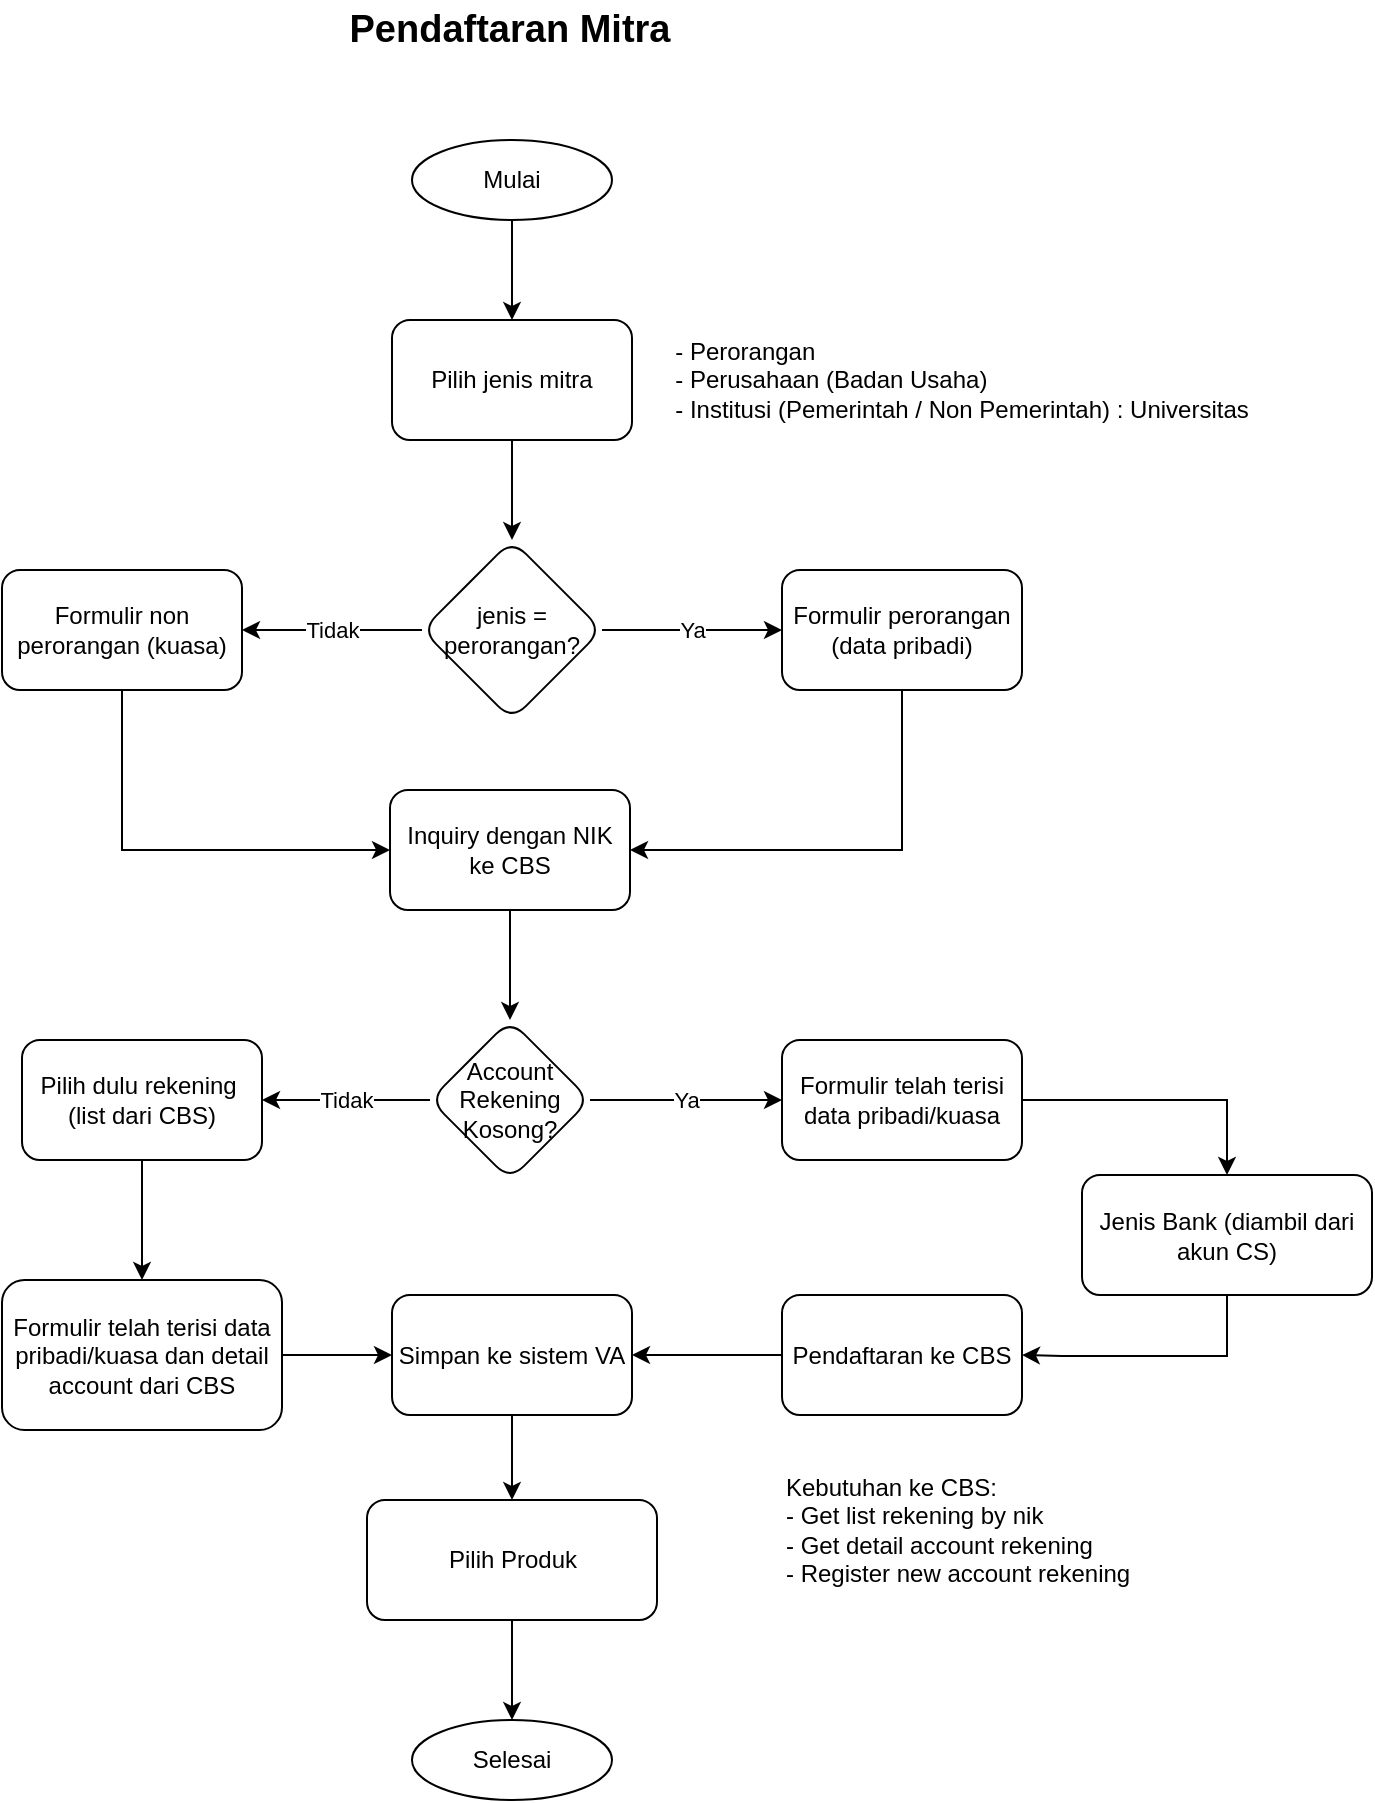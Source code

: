 <mxfile version="18.0.3" type="github">
  <diagram id="C5RBs43oDa-KdzZeNtuy" name="Page-1">
    <mxGraphModel dx="1422" dy="786" grid="1" gridSize="10" guides="1" tooltips="1" connect="1" arrows="1" fold="1" page="1" pageScale="1" pageWidth="827" pageHeight="1169" math="0" shadow="0">
      <root>
        <mxCell id="WIyWlLk6GJQsqaUBKTNV-0" />
        <mxCell id="WIyWlLk6GJQsqaUBKTNV-1" parent="WIyWlLk6GJQsqaUBKTNV-0" />
        <mxCell id="UypmD_oqZ5udSKEsgVMp-0" value="&lt;b&gt;&lt;font style=&quot;font-size: 19px;&quot;&gt;Pendaftaran Mitra&lt;/font&gt;&lt;/b&gt;" style="text;html=1;strokeColor=none;fillColor=none;align=center;verticalAlign=middle;whiteSpace=wrap;rounded=0;" vertex="1" parent="WIyWlLk6GJQsqaUBKTNV-1">
          <mxGeometry x="234" y="110" width="240" height="30" as="geometry" />
        </mxCell>
        <mxCell id="UypmD_oqZ5udSKEsgVMp-4" value="" style="edgeStyle=orthogonalEdgeStyle;rounded=0;orthogonalLoop=1;jettySize=auto;html=1;" edge="1" parent="WIyWlLk6GJQsqaUBKTNV-1" source="UypmD_oqZ5udSKEsgVMp-2" target="UypmD_oqZ5udSKEsgVMp-3">
          <mxGeometry relative="1" as="geometry" />
        </mxCell>
        <mxCell id="UypmD_oqZ5udSKEsgVMp-2" value="Mulai" style="ellipse;whiteSpace=wrap;html=1;align=center;newEdgeStyle={&quot;edgeStyle&quot;:&quot;entityRelationEdgeStyle&quot;,&quot;startArrow&quot;:&quot;none&quot;,&quot;endArrow&quot;:&quot;none&quot;,&quot;segment&quot;:10,&quot;curved&quot;:1};treeFolding=1;treeMoving=1;" vertex="1" parent="WIyWlLk6GJQsqaUBKTNV-1">
          <mxGeometry x="305" y="180" width="100" height="40" as="geometry" />
        </mxCell>
        <mxCell id="UypmD_oqZ5udSKEsgVMp-8" value="" style="edgeStyle=orthogonalEdgeStyle;rounded=0;orthogonalLoop=1;jettySize=auto;html=1;" edge="1" parent="WIyWlLk6GJQsqaUBKTNV-1" source="UypmD_oqZ5udSKEsgVMp-3" target="UypmD_oqZ5udSKEsgVMp-7">
          <mxGeometry relative="1" as="geometry" />
        </mxCell>
        <mxCell id="UypmD_oqZ5udSKEsgVMp-3" value="Pilih jenis mitra" style="rounded=1;whiteSpace=wrap;html=1;" vertex="1" parent="WIyWlLk6GJQsqaUBKTNV-1">
          <mxGeometry x="295" y="270" width="120" height="60" as="geometry" />
        </mxCell>
        <mxCell id="UypmD_oqZ5udSKEsgVMp-10" value="Ya" style="edgeStyle=orthogonalEdgeStyle;rounded=0;orthogonalLoop=1;jettySize=auto;html=1;" edge="1" parent="WIyWlLk6GJQsqaUBKTNV-1" source="UypmD_oqZ5udSKEsgVMp-7" target="UypmD_oqZ5udSKEsgVMp-9">
          <mxGeometry relative="1" as="geometry" />
        </mxCell>
        <mxCell id="UypmD_oqZ5udSKEsgVMp-12" value="Tidak" style="edgeStyle=orthogonalEdgeStyle;rounded=0;orthogonalLoop=1;jettySize=auto;html=1;" edge="1" parent="WIyWlLk6GJQsqaUBKTNV-1" source="UypmD_oqZ5udSKEsgVMp-7" target="UypmD_oqZ5udSKEsgVMp-11">
          <mxGeometry relative="1" as="geometry" />
        </mxCell>
        <mxCell id="UypmD_oqZ5udSKEsgVMp-7" value="jenis = perorangan?" style="rhombus;whiteSpace=wrap;html=1;rounded=1;" vertex="1" parent="WIyWlLk6GJQsqaUBKTNV-1">
          <mxGeometry x="310" y="380" width="90" height="90" as="geometry" />
        </mxCell>
        <mxCell id="UypmD_oqZ5udSKEsgVMp-14" style="edgeStyle=orthogonalEdgeStyle;rounded=0;orthogonalLoop=1;jettySize=auto;html=1;entryX=1;entryY=0.5;entryDx=0;entryDy=0;" edge="1" parent="WIyWlLk6GJQsqaUBKTNV-1" target="UypmD_oqZ5udSKEsgVMp-13">
          <mxGeometry relative="1" as="geometry">
            <mxPoint x="550" y="420" as="sourcePoint" />
            <Array as="points">
              <mxPoint x="550" y="535" />
            </Array>
          </mxGeometry>
        </mxCell>
        <mxCell id="UypmD_oqZ5udSKEsgVMp-9" value="Formulir perorangan (data pribadi)" style="whiteSpace=wrap;html=1;rounded=1;" vertex="1" parent="WIyWlLk6GJQsqaUBKTNV-1">
          <mxGeometry x="490" y="395" width="120" height="60" as="geometry" />
        </mxCell>
        <mxCell id="UypmD_oqZ5udSKEsgVMp-48" style="edgeStyle=orthogonalEdgeStyle;rounded=0;orthogonalLoop=1;jettySize=auto;html=1;entryX=0;entryY=0.5;entryDx=0;entryDy=0;" edge="1" parent="WIyWlLk6GJQsqaUBKTNV-1" source="UypmD_oqZ5udSKEsgVMp-11" target="UypmD_oqZ5udSKEsgVMp-13">
          <mxGeometry relative="1" as="geometry">
            <Array as="points">
              <mxPoint x="160" y="535" />
            </Array>
          </mxGeometry>
        </mxCell>
        <mxCell id="UypmD_oqZ5udSKEsgVMp-11" value="Formulir non perorangan (kuasa)" style="rounded=1;whiteSpace=wrap;html=1;" vertex="1" parent="WIyWlLk6GJQsqaUBKTNV-1">
          <mxGeometry x="100" y="395" width="120" height="60" as="geometry" />
        </mxCell>
        <mxCell id="UypmD_oqZ5udSKEsgVMp-17" value="" style="edgeStyle=orthogonalEdgeStyle;rounded=0;orthogonalLoop=1;jettySize=auto;html=1;" edge="1" parent="WIyWlLk6GJQsqaUBKTNV-1" source="UypmD_oqZ5udSKEsgVMp-13" target="UypmD_oqZ5udSKEsgVMp-16">
          <mxGeometry relative="1" as="geometry" />
        </mxCell>
        <mxCell id="UypmD_oqZ5udSKEsgVMp-13" value="Inquiry dengan NIK ke CBS" style="rounded=1;whiteSpace=wrap;html=1;" vertex="1" parent="WIyWlLk6GJQsqaUBKTNV-1">
          <mxGeometry x="294" y="505" width="120" height="60" as="geometry" />
        </mxCell>
        <mxCell id="UypmD_oqZ5udSKEsgVMp-19" value="Tidak" style="edgeStyle=orthogonalEdgeStyle;rounded=0;orthogonalLoop=1;jettySize=auto;html=1;" edge="1" parent="WIyWlLk6GJQsqaUBKTNV-1" source="UypmD_oqZ5udSKEsgVMp-16" target="UypmD_oqZ5udSKEsgVMp-24">
          <mxGeometry relative="1" as="geometry">
            <mxPoint x="230" y="660" as="targetPoint" />
          </mxGeometry>
        </mxCell>
        <mxCell id="UypmD_oqZ5udSKEsgVMp-21" value="Ya" style="edgeStyle=orthogonalEdgeStyle;rounded=0;orthogonalLoop=1;jettySize=auto;html=1;" edge="1" parent="WIyWlLk6GJQsqaUBKTNV-1" source="UypmD_oqZ5udSKEsgVMp-16" target="UypmD_oqZ5udSKEsgVMp-20">
          <mxGeometry relative="1" as="geometry" />
        </mxCell>
        <mxCell id="UypmD_oqZ5udSKEsgVMp-16" value="Account Rekening Kosong?" style="rhombus;whiteSpace=wrap;html=1;rounded=1;" vertex="1" parent="WIyWlLk6GJQsqaUBKTNV-1">
          <mxGeometry x="314" y="620" width="80" height="80" as="geometry" />
        </mxCell>
        <mxCell id="UypmD_oqZ5udSKEsgVMp-44" style="edgeStyle=orthogonalEdgeStyle;rounded=0;orthogonalLoop=1;jettySize=auto;html=1;entryX=0.5;entryY=0;entryDx=0;entryDy=0;" edge="1" parent="WIyWlLk6GJQsqaUBKTNV-1" source="UypmD_oqZ5udSKEsgVMp-20" target="UypmD_oqZ5udSKEsgVMp-43">
          <mxGeometry relative="1" as="geometry" />
        </mxCell>
        <mxCell id="UypmD_oqZ5udSKEsgVMp-20" value="Formulir telah terisi data pribadi/kuasa" style="whiteSpace=wrap;html=1;rounded=1;" vertex="1" parent="WIyWlLk6GJQsqaUBKTNV-1">
          <mxGeometry x="490" y="630" width="120" height="60" as="geometry" />
        </mxCell>
        <mxCell id="UypmD_oqZ5udSKEsgVMp-23" value="&lt;div style=&quot;text-align: left;&quot;&gt;&lt;span style=&quot;background-color: initial;&quot;&gt;- Perorangan&lt;/span&gt;&lt;/div&gt;&lt;div style=&quot;text-align: left;&quot;&gt;&lt;span style=&quot;background-color: initial;&quot;&gt;- Perusahaan (Badan Usaha)&lt;/span&gt;&lt;/div&gt;&lt;div style=&quot;text-align: left;&quot;&gt;- Institusi (Pemerintah / Non Pemerintah) : Universitas&lt;/div&gt;" style="text;html=1;strokeColor=none;fillColor=none;align=center;verticalAlign=middle;whiteSpace=wrap;rounded=0;" vertex="1" parent="WIyWlLk6GJQsqaUBKTNV-1">
          <mxGeometry x="430" y="265" width="300" height="70" as="geometry" />
        </mxCell>
        <mxCell id="UypmD_oqZ5udSKEsgVMp-28" value="" style="edgeStyle=orthogonalEdgeStyle;rounded=0;orthogonalLoop=1;jettySize=auto;html=1;" edge="1" parent="WIyWlLk6GJQsqaUBKTNV-1" source="UypmD_oqZ5udSKEsgVMp-24" target="UypmD_oqZ5udSKEsgVMp-27">
          <mxGeometry relative="1" as="geometry" />
        </mxCell>
        <mxCell id="UypmD_oqZ5udSKEsgVMp-24" value="Pilih dulu rekening&amp;nbsp;&lt;br&gt;(list dari CBS)" style="rounded=1;whiteSpace=wrap;html=1;" vertex="1" parent="WIyWlLk6GJQsqaUBKTNV-1">
          <mxGeometry x="110" y="630" width="120" height="60" as="geometry" />
        </mxCell>
        <mxCell id="UypmD_oqZ5udSKEsgVMp-34" style="edgeStyle=orthogonalEdgeStyle;rounded=0;orthogonalLoop=1;jettySize=auto;html=1;entryX=0;entryY=0.5;entryDx=0;entryDy=0;" edge="1" parent="WIyWlLk6GJQsqaUBKTNV-1" source="UypmD_oqZ5udSKEsgVMp-27" target="UypmD_oqZ5udSKEsgVMp-32">
          <mxGeometry relative="1" as="geometry" />
        </mxCell>
        <mxCell id="UypmD_oqZ5udSKEsgVMp-27" value="Formulir telah terisi data pribadi/kuasa dan detail account dari CBS" style="whiteSpace=wrap;html=1;rounded=1;" vertex="1" parent="WIyWlLk6GJQsqaUBKTNV-1">
          <mxGeometry x="100" y="750" width="140" height="75" as="geometry" />
        </mxCell>
        <mxCell id="UypmD_oqZ5udSKEsgVMp-46" style="edgeStyle=orthogonalEdgeStyle;rounded=0;orthogonalLoop=1;jettySize=auto;html=1;entryX=1;entryY=0.5;entryDx=0;entryDy=0;" edge="1" parent="WIyWlLk6GJQsqaUBKTNV-1" source="UypmD_oqZ5udSKEsgVMp-30" target="UypmD_oqZ5udSKEsgVMp-32">
          <mxGeometry relative="1" as="geometry" />
        </mxCell>
        <mxCell id="UypmD_oqZ5udSKEsgVMp-30" value="Pendaftaran ke CBS" style="whiteSpace=wrap;html=1;rounded=1;" vertex="1" parent="WIyWlLk6GJQsqaUBKTNV-1">
          <mxGeometry x="490" y="757.5" width="120" height="60" as="geometry" />
        </mxCell>
        <mxCell id="UypmD_oqZ5udSKEsgVMp-42" style="edgeStyle=orthogonalEdgeStyle;rounded=0;orthogonalLoop=1;jettySize=auto;html=1;entryX=0.5;entryY=0;entryDx=0;entryDy=0;" edge="1" parent="WIyWlLk6GJQsqaUBKTNV-1" source="UypmD_oqZ5udSKEsgVMp-32" target="UypmD_oqZ5udSKEsgVMp-37">
          <mxGeometry relative="1" as="geometry" />
        </mxCell>
        <mxCell id="UypmD_oqZ5udSKEsgVMp-32" value="Simpan ke sistem VA" style="whiteSpace=wrap;html=1;rounded=1;" vertex="1" parent="WIyWlLk6GJQsqaUBKTNV-1">
          <mxGeometry x="295" y="757.5" width="120" height="60" as="geometry" />
        </mxCell>
        <mxCell id="UypmD_oqZ5udSKEsgVMp-40" value="" style="edgeStyle=orthogonalEdgeStyle;rounded=0;orthogonalLoop=1;jettySize=auto;html=1;" edge="1" parent="WIyWlLk6GJQsqaUBKTNV-1" source="UypmD_oqZ5udSKEsgVMp-37" target="UypmD_oqZ5udSKEsgVMp-39">
          <mxGeometry relative="1" as="geometry" />
        </mxCell>
        <mxCell id="UypmD_oqZ5udSKEsgVMp-37" value="Pilih Produk" style="whiteSpace=wrap;html=1;rounded=1;" vertex="1" parent="WIyWlLk6GJQsqaUBKTNV-1">
          <mxGeometry x="282.5" y="860" width="145" height="60" as="geometry" />
        </mxCell>
        <mxCell id="UypmD_oqZ5udSKEsgVMp-39" value="Selesai" style="ellipse;whiteSpace=wrap;html=1;align=center;newEdgeStyle={&quot;edgeStyle&quot;:&quot;entityRelationEdgeStyle&quot;,&quot;startArrow&quot;:&quot;none&quot;,&quot;endArrow&quot;:&quot;none&quot;,&quot;segment&quot;:10,&quot;curved&quot;:1};treeFolding=1;treeMoving=1;" vertex="1" parent="WIyWlLk6GJQsqaUBKTNV-1">
          <mxGeometry x="305" y="970" width="100" height="40" as="geometry" />
        </mxCell>
        <mxCell id="UypmD_oqZ5udSKEsgVMp-41" value="&lt;div style=&quot;&quot;&gt;Kebutuhan ke CBS:&lt;/div&gt;&lt;div style=&quot;&quot;&gt;- Get list rekening by nik&lt;/div&gt;&lt;div style=&quot;&quot;&gt;- Get detail account rekening&lt;/div&gt;&lt;div style=&quot;&quot;&gt;- Register new account rekening&lt;/div&gt;" style="text;html=1;strokeColor=none;fillColor=none;align=left;verticalAlign=middle;whiteSpace=wrap;rounded=0;" vertex="1" parent="WIyWlLk6GJQsqaUBKTNV-1">
          <mxGeometry x="490" y="840" width="180" height="70" as="geometry" />
        </mxCell>
        <mxCell id="UypmD_oqZ5udSKEsgVMp-45" style="edgeStyle=orthogonalEdgeStyle;rounded=0;orthogonalLoop=1;jettySize=auto;html=1;entryX=1;entryY=0.5;entryDx=0;entryDy=0;" edge="1" parent="WIyWlLk6GJQsqaUBKTNV-1" source="UypmD_oqZ5udSKEsgVMp-43" target="UypmD_oqZ5udSKEsgVMp-30">
          <mxGeometry relative="1" as="geometry">
            <Array as="points">
              <mxPoint x="713" y="788" />
              <mxPoint x="630" y="788" />
            </Array>
          </mxGeometry>
        </mxCell>
        <mxCell id="UypmD_oqZ5udSKEsgVMp-43" value="Jenis Bank (diambil dari akun CS)" style="whiteSpace=wrap;html=1;rounded=1;" vertex="1" parent="WIyWlLk6GJQsqaUBKTNV-1">
          <mxGeometry x="640" y="697.5" width="145" height="60" as="geometry" />
        </mxCell>
      </root>
    </mxGraphModel>
  </diagram>
</mxfile>
